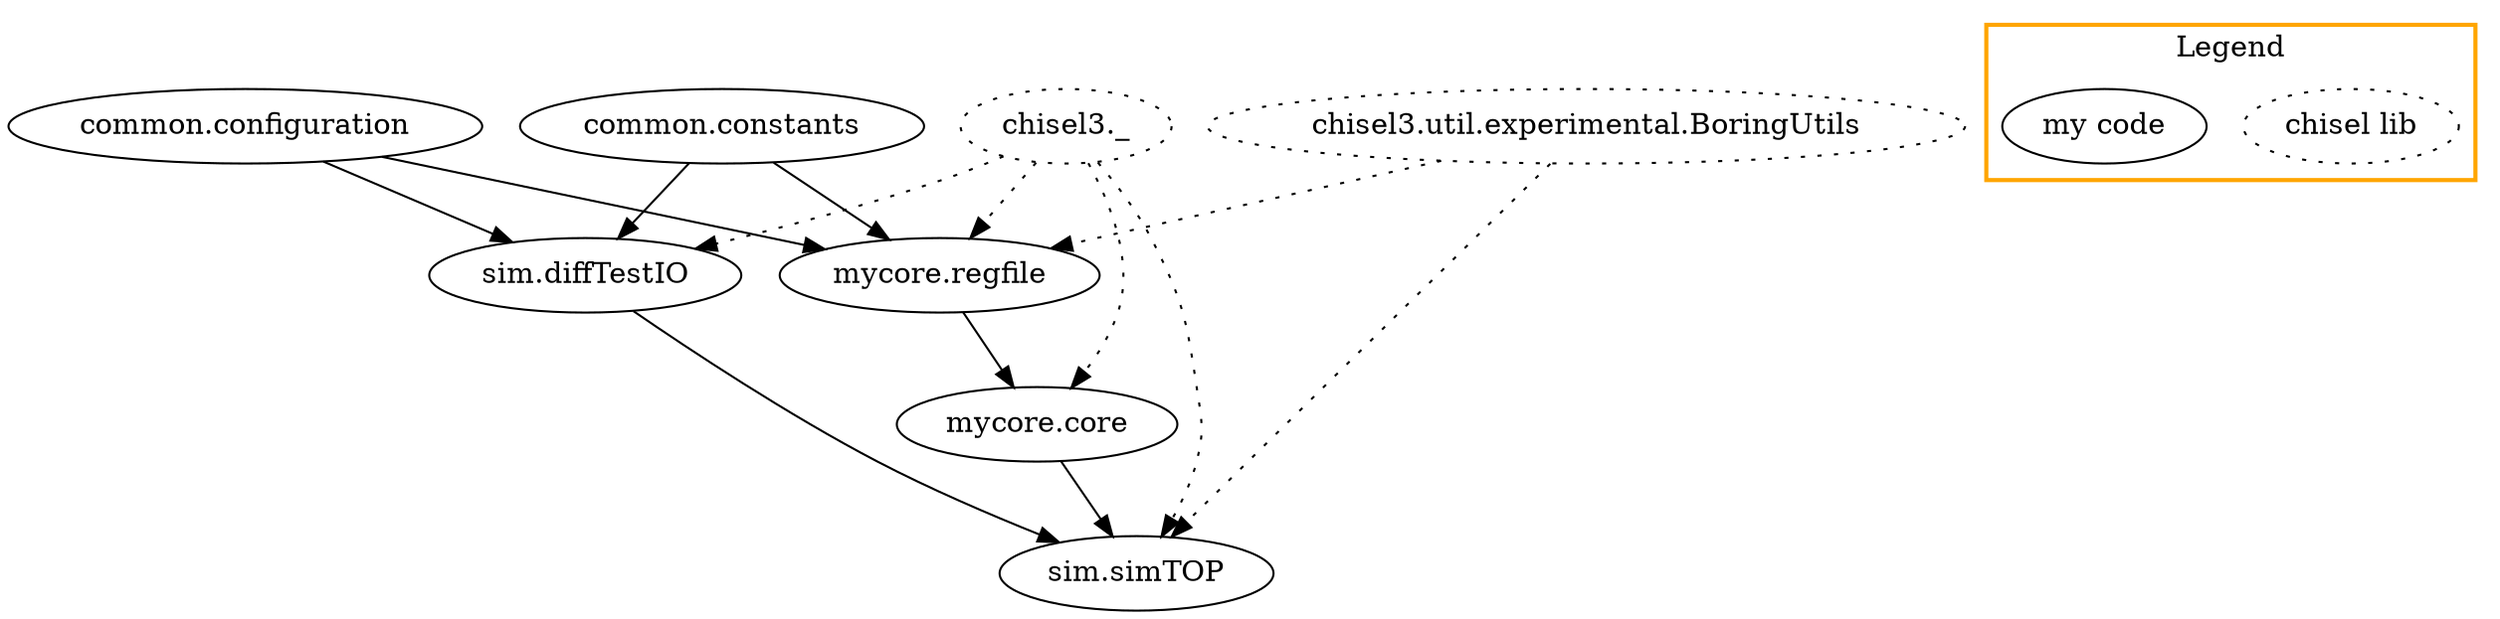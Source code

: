 digraph G {
  "common.configuration" -> "mycore.regfile", "sim.diffTestIO";
  "common.constants" -> "mycore.regfile", "sim.diffTestIO";
  "mycore.regfile" -> "mycore.core";
  "mycore.core" -> "sim.simTOP";
  "sim.diffTestIO" -> "sim.simTOP";

  "chisel3._" [style=dotted]
  "chisel3.util.experimental.BoringUtils" [style=dotted]
  "chisel3._" -> "mycore.regfile", "mycore.core", "sim.diffTestIO", "sim.simTOP" [style=dotted];
  "chisel3.util.experimental.BoringUtils" -> "mycore.regfile", "sim.simTOP" [style=dotted];

  // Legend
  subgraph cluster1 {
    "chisel lib" [style=dotted];
    "my code";

    label = "Legend";
    style=bold;
    color = "orange";
  }
}

// TODO: Add main Object `elaborate` which is runned by sbt to generate .v files.
//       This will be helpful to keep *how sbt works* in mind .